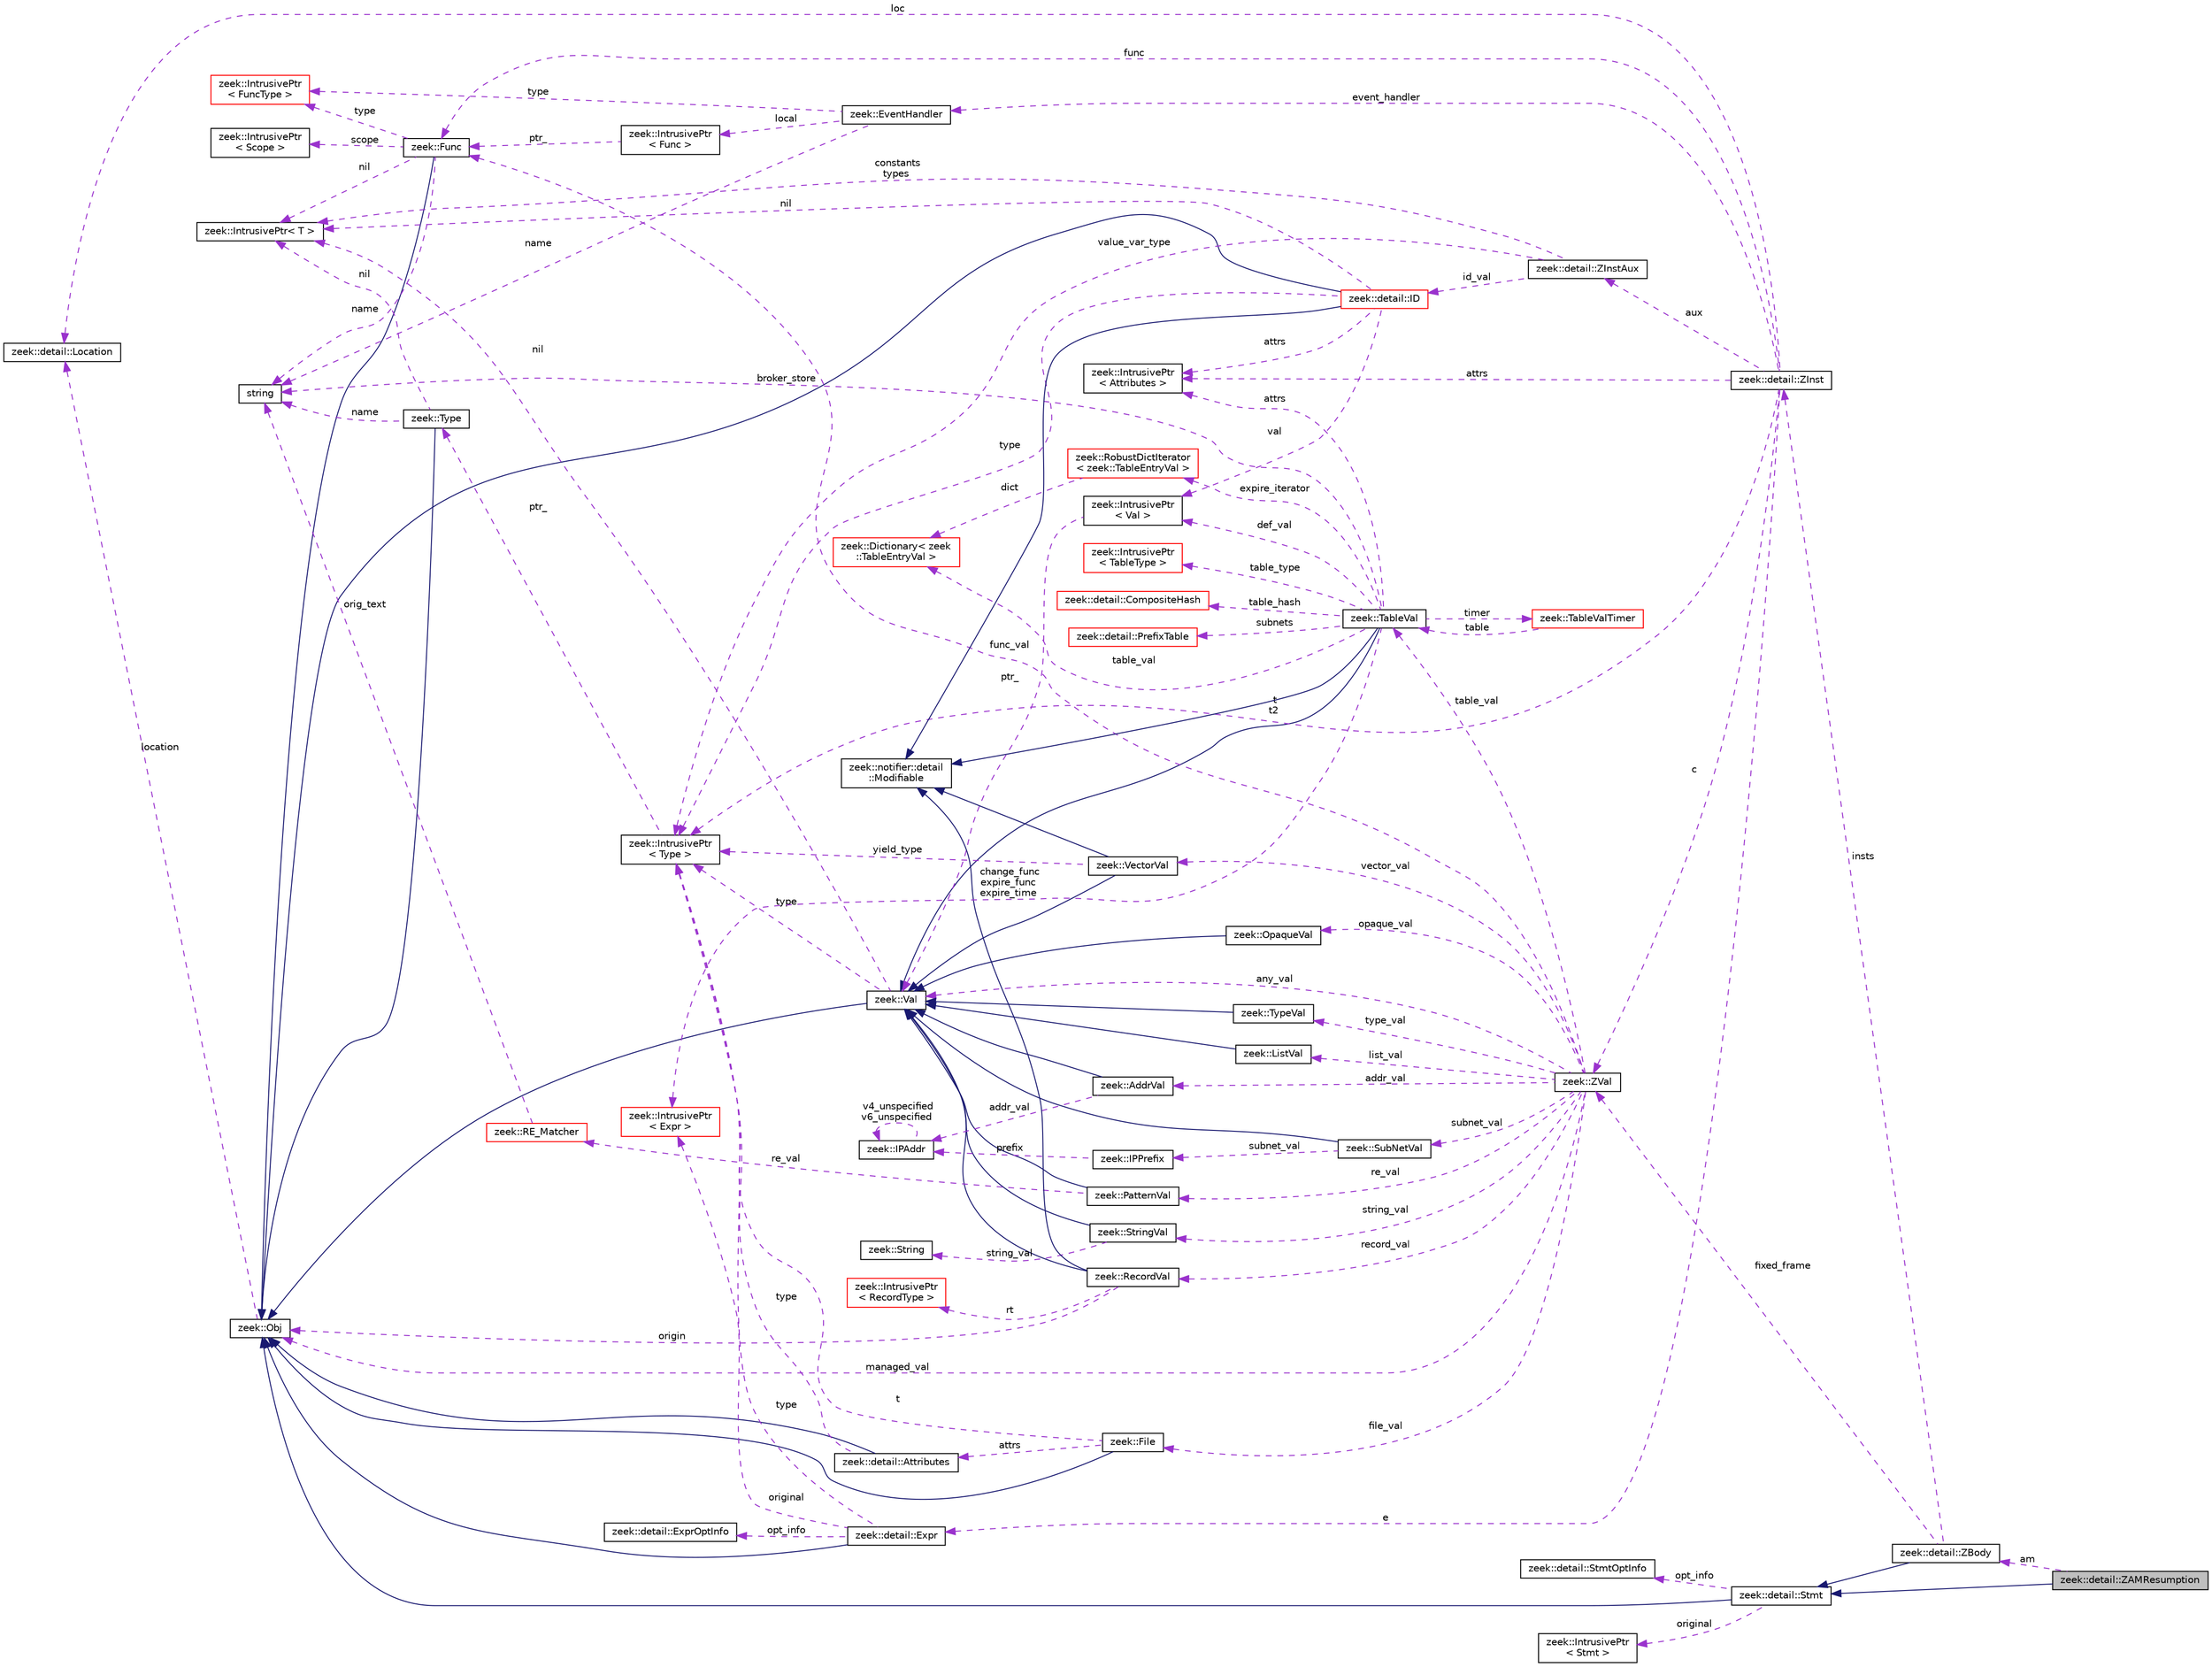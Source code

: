 digraph "zeek::detail::ZAMResumption"
{
 // LATEX_PDF_SIZE
  edge [fontname="Helvetica",fontsize="10",labelfontname="Helvetica",labelfontsize="10"];
  node [fontname="Helvetica",fontsize="10",shape=record];
  rankdir="LR";
  Node1 [label="zeek::detail::ZAMResumption",height=0.2,width=0.4,color="black", fillcolor="grey75", style="filled", fontcolor="black",tooltip=" "];
  Node2 -> Node1 [dir="back",color="midnightblue",fontsize="10",style="solid",fontname="Helvetica"];
  Node2 [label="zeek::detail::Stmt",height=0.2,width=0.4,color="black", fillcolor="white", style="filled",URL="$d2/df8/classzeek_1_1detail_1_1Stmt.html",tooltip=" "];
  Node3 -> Node2 [dir="back",color="midnightblue",fontsize="10",style="solid",fontname="Helvetica"];
  Node3 [label="zeek::Obj",height=0.2,width=0.4,color="black", fillcolor="white", style="filled",URL="$dd/df1/classzeek_1_1Obj.html",tooltip=" "];
  Node4 -> Node3 [dir="back",color="darkorchid3",fontsize="10",style="dashed",label=" location" ,fontname="Helvetica"];
  Node4 [label="zeek::detail::Location",height=0.2,width=0.4,color="black", fillcolor="white", style="filled",URL="$d5/d1d/classzeek_1_1detail_1_1Location.html",tooltip=" "];
  Node5 -> Node2 [dir="back",color="darkorchid3",fontsize="10",style="dashed",label=" original" ,fontname="Helvetica"];
  Node5 [label="zeek::IntrusivePtr\l\< Stmt \>",height=0.2,width=0.4,color="black", fillcolor="white", style="filled",URL="$d6/dba/classzeek_1_1IntrusivePtr.html",tooltip=" "];
  Node6 -> Node2 [dir="back",color="darkorchid3",fontsize="10",style="dashed",label=" opt_info" ,fontname="Helvetica"];
  Node6 [label="zeek::detail::StmtOptInfo",height=0.2,width=0.4,color="black", fillcolor="white", style="filled",URL="$d2/d12/namespacezeek_1_1detail.html#dd/dee/classzeek_1_1detail_1_1StmtOptInfo",tooltip=" "];
  Node7 -> Node1 [dir="back",color="darkorchid3",fontsize="10",style="dashed",label=" am" ,fontname="Helvetica"];
  Node7 [label="zeek::detail::ZBody",height=0.2,width=0.4,color="black", fillcolor="white", style="filled",URL="$dd/dd5/classzeek_1_1detail_1_1ZBody.html",tooltip=" "];
  Node2 -> Node7 [dir="back",color="midnightblue",fontsize="10",style="solid",fontname="Helvetica"];
  Node8 -> Node7 [dir="back",color="darkorchid3",fontsize="10",style="dashed",label=" insts" ,fontname="Helvetica"];
  Node8 [label="zeek::detail::ZInst",height=0.2,width=0.4,color="black", fillcolor="white", style="filled",URL="$d4/dc4/classzeek_1_1detail_1_1ZInst.html",tooltip=" "];
  Node9 -> Node8 [dir="back",color="darkorchid3",fontsize="10",style="dashed",label=" c" ,fontname="Helvetica"];
  Node9 [label="zeek::ZVal",height=0.2,width=0.4,color="black", fillcolor="white", style="filled",URL="$d8/d4c/unionzeek_1_1ZVal.html",tooltip=" "];
  Node10 -> Node9 [dir="back",color="darkorchid3",fontsize="10",style="dashed",label=" string_val" ,fontname="Helvetica"];
  Node10 [label="zeek::StringVal",height=0.2,width=0.4,color="black", fillcolor="white", style="filled",URL="$da/d6f/classzeek_1_1StringVal.html",tooltip=" "];
  Node11 -> Node10 [dir="back",color="midnightblue",fontsize="10",style="solid",fontname="Helvetica"];
  Node11 [label="zeek::Val",height=0.2,width=0.4,color="black", fillcolor="white", style="filled",URL="$de/d49/classzeek_1_1Val.html",tooltip=" "];
  Node3 -> Node11 [dir="back",color="midnightblue",fontsize="10",style="solid",fontname="Helvetica"];
  Node12 -> Node11 [dir="back",color="darkorchid3",fontsize="10",style="dashed",label=" nil" ,fontname="Helvetica"];
  Node12 [label="zeek::IntrusivePtr\< T \>",height=0.2,width=0.4,color="black", fillcolor="white", style="filled",URL="$d6/dba/classzeek_1_1IntrusivePtr.html",tooltip=" "];
  Node13 -> Node11 [dir="back",color="darkorchid3",fontsize="10",style="dashed",label=" type" ,fontname="Helvetica"];
  Node13 [label="zeek::IntrusivePtr\l\< Type \>",height=0.2,width=0.4,color="black", fillcolor="white", style="filled",URL="$d6/dba/classzeek_1_1IntrusivePtr.html",tooltip=" "];
  Node14 -> Node13 [dir="back",color="darkorchid3",fontsize="10",style="dashed",label=" ptr_" ,fontname="Helvetica"];
  Node14 [label="zeek::Type",height=0.2,width=0.4,color="black", fillcolor="white", style="filled",URL="$d0/d4f/classzeek_1_1Type.html",tooltip=" "];
  Node3 -> Node14 [dir="back",color="midnightblue",fontsize="10",style="solid",fontname="Helvetica"];
  Node12 -> Node14 [dir="back",color="darkorchid3",fontsize="10",style="dashed",label=" nil" ,fontname="Helvetica"];
  Node15 -> Node14 [dir="back",color="darkorchid3",fontsize="10",style="dashed",label=" name" ,fontname="Helvetica"];
  Node15 [label="string",height=0.2,width=0.4,color="black", fillcolor="white", style="filled",tooltip=" "];
  Node16 -> Node10 [dir="back",color="darkorchid3",fontsize="10",style="dashed",label=" string_val" ,fontname="Helvetica"];
  Node16 [label="zeek::String",height=0.2,width=0.4,color="black", fillcolor="white", style="filled",URL="$da/d99/classzeek_1_1String.html",tooltip=" "];
  Node17 -> Node9 [dir="back",color="darkorchid3",fontsize="10",style="dashed",label=" addr_val" ,fontname="Helvetica"];
  Node17 [label="zeek::AddrVal",height=0.2,width=0.4,color="black", fillcolor="white", style="filled",URL="$de/d68/classzeek_1_1AddrVal.html",tooltip=" "];
  Node11 -> Node17 [dir="back",color="midnightblue",fontsize="10",style="solid",fontname="Helvetica"];
  Node18 -> Node17 [dir="back",color="darkorchid3",fontsize="10",style="dashed",label=" addr_val" ,fontname="Helvetica"];
  Node18 [label="zeek::IPAddr",height=0.2,width=0.4,color="black", fillcolor="white", style="filled",URL="$df/de6/classzeek_1_1IPAddr.html",tooltip=" "];
  Node18 -> Node18 [dir="back",color="darkorchid3",fontsize="10",style="dashed",label=" v4_unspecified\nv6_unspecified" ,fontname="Helvetica"];
  Node19 -> Node9 [dir="back",color="darkorchid3",fontsize="10",style="dashed",label=" subnet_val" ,fontname="Helvetica"];
  Node19 [label="zeek::SubNetVal",height=0.2,width=0.4,color="black", fillcolor="white", style="filled",URL="$d0/d18/classzeek_1_1SubNetVal.html",tooltip=" "];
  Node11 -> Node19 [dir="back",color="midnightblue",fontsize="10",style="solid",fontname="Helvetica"];
  Node20 -> Node19 [dir="back",color="darkorchid3",fontsize="10",style="dashed",label=" subnet_val" ,fontname="Helvetica"];
  Node20 [label="zeek::IPPrefix",height=0.2,width=0.4,color="black", fillcolor="white", style="filled",URL="$de/d44/classzeek_1_1IPPrefix.html",tooltip=" "];
  Node18 -> Node20 [dir="back",color="darkorchid3",fontsize="10",style="dashed",label=" prefix" ,fontname="Helvetica"];
  Node21 -> Node9 [dir="back",color="darkorchid3",fontsize="10",style="dashed",label=" file_val" ,fontname="Helvetica"];
  Node21 [label="zeek::File",height=0.2,width=0.4,color="black", fillcolor="white", style="filled",URL="$da/dee/classzeek_1_1File.html",tooltip=" "];
  Node3 -> Node21 [dir="back",color="midnightblue",fontsize="10",style="solid",fontname="Helvetica"];
  Node13 -> Node21 [dir="back",color="darkorchid3",fontsize="10",style="dashed",label=" t" ,fontname="Helvetica"];
  Node22 -> Node21 [dir="back",color="darkorchid3",fontsize="10",style="dashed",label=" attrs" ,fontname="Helvetica"];
  Node22 [label="zeek::detail::Attributes",height=0.2,width=0.4,color="black", fillcolor="white", style="filled",URL="$da/d09/classzeek_1_1detail_1_1Attributes.html",tooltip=" "];
  Node3 -> Node22 [dir="back",color="midnightblue",fontsize="10",style="solid",fontname="Helvetica"];
  Node13 -> Node22 [dir="back",color="darkorchid3",fontsize="10",style="dashed",label=" type" ,fontname="Helvetica"];
  Node23 -> Node9 [dir="back",color="darkorchid3",fontsize="10",style="dashed",label=" func_val" ,fontname="Helvetica"];
  Node23 [label="zeek::Func",height=0.2,width=0.4,color="black", fillcolor="white", style="filled",URL="$d5/d7c/classzeek_1_1Func.html",tooltip=" "];
  Node3 -> Node23 [dir="back",color="midnightblue",fontsize="10",style="solid",fontname="Helvetica"];
  Node12 -> Node23 [dir="back",color="darkorchid3",fontsize="10",style="dashed",label=" nil" ,fontname="Helvetica"];
  Node24 -> Node23 [dir="back",color="darkorchid3",fontsize="10",style="dashed",label=" scope" ,fontname="Helvetica"];
  Node24 [label="zeek::IntrusivePtr\l\< Scope \>",height=0.2,width=0.4,color="black", fillcolor="white", style="filled",URL="$d6/dba/classzeek_1_1IntrusivePtr.html",tooltip=" "];
  Node25 -> Node23 [dir="back",color="darkorchid3",fontsize="10",style="dashed",label=" type" ,fontname="Helvetica"];
  Node25 [label="zeek::IntrusivePtr\l\< FuncType \>",height=0.2,width=0.4,color="red", fillcolor="white", style="filled",URL="$d6/dba/classzeek_1_1IntrusivePtr.html",tooltip=" "];
  Node15 -> Node23 [dir="back",color="darkorchid3",fontsize="10",style="dashed",label=" name" ,fontname="Helvetica"];
  Node32 -> Node9 [dir="back",color="darkorchid3",fontsize="10",style="dashed",label=" list_val" ,fontname="Helvetica"];
  Node32 [label="zeek::ListVal",height=0.2,width=0.4,color="black", fillcolor="white", style="filled",URL="$d7/db1/classzeek_1_1ListVal.html",tooltip=" "];
  Node11 -> Node32 [dir="back",color="midnightblue",fontsize="10",style="solid",fontname="Helvetica"];
  Node33 -> Node9 [dir="back",color="darkorchid3",fontsize="10",style="dashed",label=" opaque_val" ,fontname="Helvetica"];
  Node33 [label="zeek::OpaqueVal",height=0.2,width=0.4,color="black", fillcolor="white", style="filled",URL="$d9/d9b/classzeek_1_1OpaqueVal.html",tooltip=" "];
  Node11 -> Node33 [dir="back",color="midnightblue",fontsize="10",style="solid",fontname="Helvetica"];
  Node34 -> Node9 [dir="back",color="darkorchid3",fontsize="10",style="dashed",label=" re_val" ,fontname="Helvetica"];
  Node34 [label="zeek::PatternVal",height=0.2,width=0.4,color="black", fillcolor="white", style="filled",URL="$dd/d0b/classzeek_1_1PatternVal.html",tooltip=" "];
  Node11 -> Node34 [dir="back",color="midnightblue",fontsize="10",style="solid",fontname="Helvetica"];
  Node35 -> Node34 [dir="back",color="darkorchid3",fontsize="10",style="dashed",label=" re_val" ,fontname="Helvetica"];
  Node35 [label="zeek::RE_Matcher",height=0.2,width=0.4,color="red", fillcolor="white", style="filled",URL="$d5/de4/classzeek_1_1RE__Matcher.html",tooltip=" "];
  Node15 -> Node35 [dir="back",color="darkorchid3",fontsize="10",style="dashed",label=" orig_text" ,fontname="Helvetica"];
  Node46 -> Node9 [dir="back",color="darkorchid3",fontsize="10",style="dashed",label=" table_val" ,fontname="Helvetica"];
  Node46 [label="zeek::TableVal",height=0.2,width=0.4,color="black", fillcolor="white", style="filled",URL="$d6/d3f/classzeek_1_1TableVal.html",tooltip=" "];
  Node11 -> Node46 [dir="back",color="midnightblue",fontsize="10",style="solid",fontname="Helvetica"];
  Node47 -> Node46 [dir="back",color="midnightblue",fontsize="10",style="solid",fontname="Helvetica"];
  Node47 [label="zeek::notifier::detail\l::Modifiable",height=0.2,width=0.4,color="black", fillcolor="white", style="filled",URL="$d8/d87/classzeek_1_1notifier_1_1detail_1_1Modifiable.html",tooltip=" "];
  Node48 -> Node46 [dir="back",color="darkorchid3",fontsize="10",style="dashed",label=" table_type" ,fontname="Helvetica"];
  Node48 [label="zeek::IntrusivePtr\l\< TableType \>",height=0.2,width=0.4,color="red", fillcolor="white", style="filled",URL="$d6/dba/classzeek_1_1IntrusivePtr.html",tooltip=" "];
  Node51 -> Node46 [dir="back",color="darkorchid3",fontsize="10",style="dashed",label=" table_hash" ,fontname="Helvetica"];
  Node51 [label="zeek::detail::CompositeHash",height=0.2,width=0.4,color="red", fillcolor="white", style="filled",URL="$d6/db2/classzeek_1_1detail_1_1CompositeHash.html",tooltip=" "];
  Node52 -> Node46 [dir="back",color="darkorchid3",fontsize="10",style="dashed",label=" attrs" ,fontname="Helvetica"];
  Node52 [label="zeek::IntrusivePtr\l\< Attributes \>",height=0.2,width=0.4,color="black", fillcolor="white", style="filled",URL="$d6/dba/classzeek_1_1IntrusivePtr.html",tooltip=" "];
  Node53 -> Node46 [dir="back",color="darkorchid3",fontsize="10",style="dashed",label=" change_func\nexpire_func\nexpire_time" ,fontname="Helvetica"];
  Node53 [label="zeek::IntrusivePtr\l\< Expr \>",height=0.2,width=0.4,color="red", fillcolor="white", style="filled",URL="$d6/dba/classzeek_1_1IntrusivePtr.html",tooltip=" "];
  Node80 -> Node46 [dir="back",color="darkorchid3",fontsize="10",style="dashed",label=" timer" ,fontname="Helvetica"];
  Node80 [label="zeek::TableValTimer",height=0.2,width=0.4,color="red", fillcolor="white", style="filled",URL="$db/de5/classzeek_1_1TableValTimer.html",tooltip=" "];
  Node46 -> Node80 [dir="back",color="darkorchid3",fontsize="10",style="dashed",label=" table" ,fontname="Helvetica"];
  Node83 -> Node46 [dir="back",color="darkorchid3",fontsize="10",style="dashed",label=" expire_iterator" ,fontname="Helvetica"];
  Node83 [label="zeek::RobustDictIterator\l\< zeek::TableEntryVal \>",height=0.2,width=0.4,color="red", fillcolor="white", style="filled",URL="$dd/da3/classzeek_1_1RobustDictIterator.html",tooltip=" "];
  Node87 -> Node83 [dir="back",color="darkorchid3",fontsize="10",style="dashed",label=" dict" ,fontname="Helvetica"];
  Node87 [label="zeek::Dictionary\< zeek\l::TableEntryVal \>",height=0.2,width=0.4,color="red", fillcolor="white", style="filled",URL="$da/d6c/classzeek_1_1Dictionary.html",tooltip=" "];
  Node88 -> Node46 [dir="back",color="darkorchid3",fontsize="10",style="dashed",label=" subnets" ,fontname="Helvetica"];
  Node88 [label="zeek::detail::PrefixTable",height=0.2,width=0.4,color="red", fillcolor="white", style="filled",URL="$d7/d19/classzeek_1_1detail_1_1PrefixTable.html",tooltip=" "];
  Node86 -> Node46 [dir="back",color="darkorchid3",fontsize="10",style="dashed",label=" def_val" ,fontname="Helvetica"];
  Node86 [label="zeek::IntrusivePtr\l\< Val \>",height=0.2,width=0.4,color="black", fillcolor="white", style="filled",URL="$d6/dba/classzeek_1_1IntrusivePtr.html",tooltip=" "];
  Node11 -> Node86 [dir="back",color="darkorchid3",fontsize="10",style="dashed",label=" ptr_" ,fontname="Helvetica"];
  Node15 -> Node46 [dir="back",color="darkorchid3",fontsize="10",style="dashed",label=" broker_store" ,fontname="Helvetica"];
  Node87 -> Node46 [dir="back",color="darkorchid3",fontsize="10",style="dashed",label=" table_val" ,fontname="Helvetica"];
  Node92 -> Node9 [dir="back",color="darkorchid3",fontsize="10",style="dashed",label=" record_val" ,fontname="Helvetica"];
  Node92 [label="zeek::RecordVal",height=0.2,width=0.4,color="black", fillcolor="white", style="filled",URL="$d7/d7e/classzeek_1_1RecordVal.html",tooltip=" "];
  Node11 -> Node92 [dir="back",color="midnightblue",fontsize="10",style="solid",fontname="Helvetica"];
  Node47 -> Node92 [dir="back",color="midnightblue",fontsize="10",style="solid",fontname="Helvetica"];
  Node3 -> Node92 [dir="back",color="darkorchid3",fontsize="10",style="dashed",label=" origin" ,fontname="Helvetica"];
  Node27 -> Node92 [dir="back",color="darkorchid3",fontsize="10",style="dashed",label=" rt" ,fontname="Helvetica"];
  Node27 [label="zeek::IntrusivePtr\l\< RecordType \>",height=0.2,width=0.4,color="red", fillcolor="white", style="filled",URL="$d6/dba/classzeek_1_1IntrusivePtr.html",tooltip=" "];
  Node93 -> Node9 [dir="back",color="darkorchid3",fontsize="10",style="dashed",label=" vector_val" ,fontname="Helvetica"];
  Node93 [label="zeek::VectorVal",height=0.2,width=0.4,color="black", fillcolor="white", style="filled",URL="$dc/d8d/classzeek_1_1VectorVal.html",tooltip=" "];
  Node11 -> Node93 [dir="back",color="midnightblue",fontsize="10",style="solid",fontname="Helvetica"];
  Node47 -> Node93 [dir="back",color="midnightblue",fontsize="10",style="solid",fontname="Helvetica"];
  Node13 -> Node93 [dir="back",color="darkorchid3",fontsize="10",style="dashed",label=" yield_type" ,fontname="Helvetica"];
  Node94 -> Node9 [dir="back",color="darkorchid3",fontsize="10",style="dashed",label=" type_val" ,fontname="Helvetica"];
  Node94 [label="zeek::TypeVal",height=0.2,width=0.4,color="black", fillcolor="white", style="filled",URL="$d1/d52/classzeek_1_1TypeVal.html",tooltip=" "];
  Node11 -> Node94 [dir="back",color="midnightblue",fontsize="10",style="solid",fontname="Helvetica"];
  Node11 -> Node9 [dir="back",color="darkorchid3",fontsize="10",style="dashed",label=" any_val" ,fontname="Helvetica"];
  Node3 -> Node9 [dir="back",color="darkorchid3",fontsize="10",style="dashed",label=" managed_val" ,fontname="Helvetica"];
  Node13 -> Node8 [dir="back",color="darkorchid3",fontsize="10",style="dashed",label=" t\nt2" ,fontname="Helvetica"];
  Node95 -> Node8 [dir="back",color="darkorchid3",fontsize="10",style="dashed",label=" e" ,fontname="Helvetica"];
  Node95 [label="zeek::detail::Expr",height=0.2,width=0.4,color="black", fillcolor="white", style="filled",URL="$dc/d54/classzeek_1_1detail_1_1Expr.html",tooltip=" "];
  Node3 -> Node95 [dir="back",color="midnightblue",fontsize="10",style="solid",fontname="Helvetica"];
  Node13 -> Node95 [dir="back",color="darkorchid3",fontsize="10",style="dashed",label=" type" ,fontname="Helvetica"];
  Node53 -> Node95 [dir="back",color="darkorchid3",fontsize="10",style="dashed",label=" original" ,fontname="Helvetica"];
  Node96 -> Node95 [dir="back",color="darkorchid3",fontsize="10",style="dashed",label=" opt_info" ,fontname="Helvetica"];
  Node96 [label="zeek::detail::ExprOptInfo",height=0.2,width=0.4,color="black", fillcolor="white", style="filled",URL="$d2/d12/namespacezeek_1_1detail.html#de/d9f/classzeek_1_1detail_1_1ExprOptInfo",tooltip=" "];
  Node23 -> Node8 [dir="back",color="darkorchid3",fontsize="10",style="dashed",label=" func" ,fontname="Helvetica"];
  Node97 -> Node8 [dir="back",color="darkorchid3",fontsize="10",style="dashed",label=" event_handler" ,fontname="Helvetica"];
  Node97 [label="zeek::EventHandler",height=0.2,width=0.4,color="black", fillcolor="white", style="filled",URL="$d2/d39/classzeek_1_1EventHandler.html",tooltip=" "];
  Node15 -> Node97 [dir="back",color="darkorchid3",fontsize="10",style="dashed",label=" name" ,fontname="Helvetica"];
  Node98 -> Node97 [dir="back",color="darkorchid3",fontsize="10",style="dashed",label=" local" ,fontname="Helvetica"];
  Node98 [label="zeek::IntrusivePtr\l\< Func \>",height=0.2,width=0.4,color="black", fillcolor="white", style="filled",URL="$d6/dba/classzeek_1_1IntrusivePtr.html",tooltip=" "];
  Node23 -> Node98 [dir="back",color="darkorchid3",fontsize="10",style="dashed",label=" ptr_" ,fontname="Helvetica"];
  Node25 -> Node97 [dir="back",color="darkorchid3",fontsize="10",style="dashed",label=" type" ,fontname="Helvetica"];
  Node52 -> Node8 [dir="back",color="darkorchid3",fontsize="10",style="dashed",label=" attrs" ,fontname="Helvetica"];
  Node99 -> Node8 [dir="back",color="darkorchid3",fontsize="10",style="dashed",label=" aux" ,fontname="Helvetica"];
  Node99 [label="zeek::detail::ZInstAux",height=0.2,width=0.4,color="black", fillcolor="white", style="filled",URL="$df/d40/classzeek_1_1detail_1_1ZInstAux.html",tooltip=" "];
  Node12 -> Node99 [dir="back",color="darkorchid3",fontsize="10",style="dashed",label=" constants\ntypes" ,fontname="Helvetica"];
  Node100 -> Node99 [dir="back",color="darkorchid3",fontsize="10",style="dashed",label=" id_val" ,fontname="Helvetica"];
  Node100 [label="zeek::detail::ID",height=0.2,width=0.4,color="red", fillcolor="white", style="filled",URL="$d1/dcf/classzeek_1_1detail_1_1ID.html",tooltip=" "];
  Node3 -> Node100 [dir="back",color="midnightblue",fontsize="10",style="solid",fontname="Helvetica"];
  Node47 -> Node100 [dir="back",color="midnightblue",fontsize="10",style="solid",fontname="Helvetica"];
  Node12 -> Node100 [dir="back",color="darkorchid3",fontsize="10",style="dashed",label=" nil" ,fontname="Helvetica"];
  Node13 -> Node100 [dir="back",color="darkorchid3",fontsize="10",style="dashed",label=" type" ,fontname="Helvetica"];
  Node86 -> Node100 [dir="back",color="darkorchid3",fontsize="10",style="dashed",label=" val" ,fontname="Helvetica"];
  Node52 -> Node100 [dir="back",color="darkorchid3",fontsize="10",style="dashed",label=" attrs" ,fontname="Helvetica"];
  Node13 -> Node99 [dir="back",color="darkorchid3",fontsize="10",style="dashed",label=" value_var_type" ,fontname="Helvetica"];
  Node4 -> Node8 [dir="back",color="darkorchid3",fontsize="10",style="dashed",label=" loc" ,fontname="Helvetica"];
  Node9 -> Node7 [dir="back",color="darkorchid3",fontsize="10",style="dashed",label=" fixed_frame" ,fontname="Helvetica"];
}
